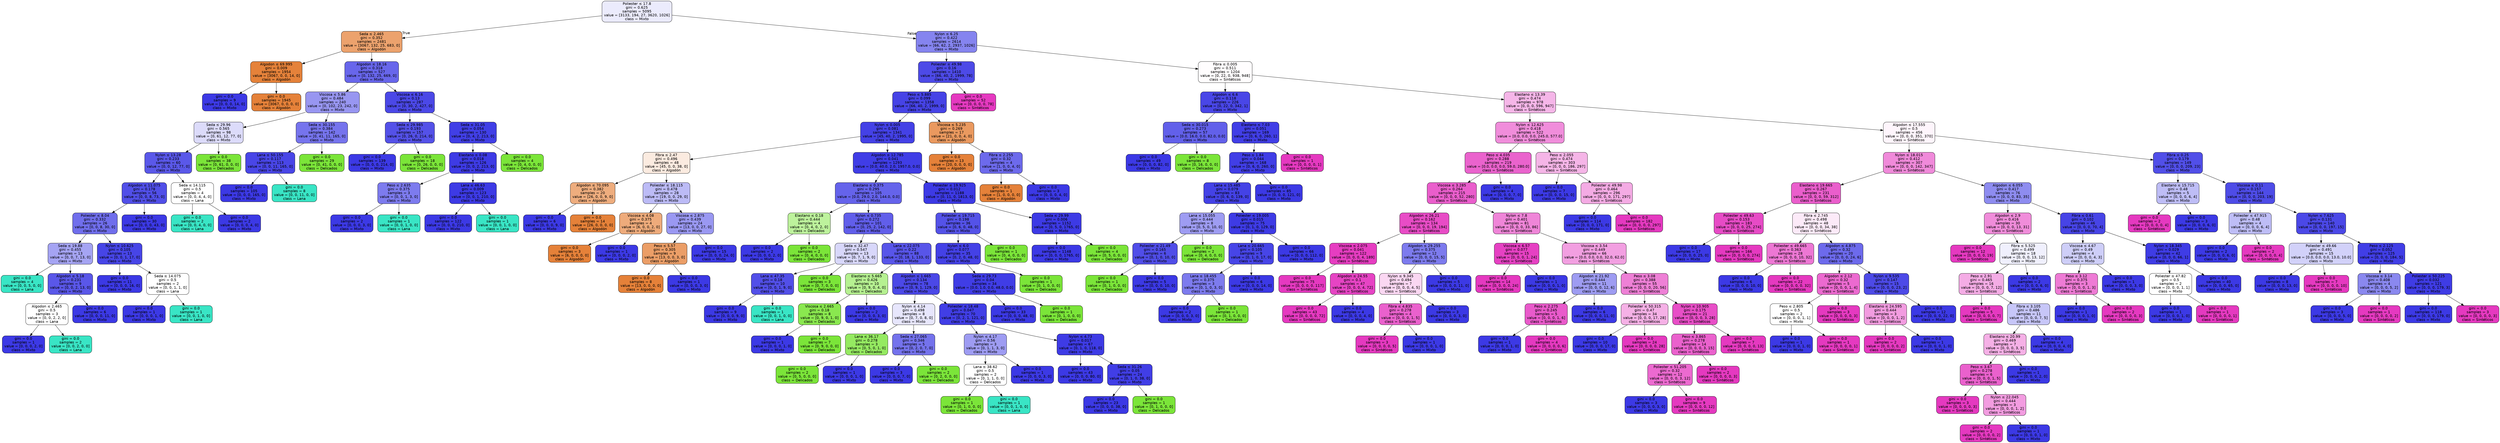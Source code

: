 digraph Tree {
node [shape=box, style="filled, rounded", color="black", fontname="helvetica"] ;
edge [fontname="helvetica"] ;
0 [label=<Poliester &le; 17.8<br/>gini = 0.625<br/>samples = 5095<br/>value = [3133, 194, 27, 3620, 1026]<br/>class = Mixto>, fillcolor="#ebebfc"] ;
1 [label=<Seda &le; 2.465<br/>gini = 0.352<br/>samples = 2481<br/>value = [3067, 132, 25, 683, 0]<br/>class = Algodón>, fillcolor="#eca26d"] ;
0 -> 1 [labeldistance=2.5, labelangle=45, headlabel="True"] ;
2 [label=<Algodon &le; 69.995<br/>gini = 0.009<br/>samples = 1954<br/>value = [3067, 0, 0, 14, 0]<br/>class = Algodón>, fillcolor="#e5823a"] ;
1 -> 2 ;
3 [label=<gini = 0.0<br/>samples = 9<br/>value = [0, 0, 0, 14, 0]<br/>class = Mixto>, fillcolor="#3c39e5"] ;
2 -> 3 ;
4 [label=<gini = 0.0<br/>samples = 1945<br/>value = [3067, 0, 0, 0, 0]<br/>class = Algodón>, fillcolor="#e58139"] ;
2 -> 4 ;
5 [label=<Algodon &le; 18.16<br/>gini = 0.318<br/>samples = 527<br/>value = [0, 132, 25, 669, 0]<br/>class = Mixto>, fillcolor="#6866eb"] ;
1 -> 5 ;
6 [label=<Viscosa &le; 5.86<br/>gini = 0.484<br/>samples = 240<br/>value = [0, 102, 23, 242, 0]<br/>class = Mixto>, fillcolor="#9896f1"] ;
5 -> 6 ;
7 [label=<Seda &le; 29.96<br/>gini = 0.565<br/>samples = 98<br/>value = [0, 61, 12, 77, 0]<br/>class = Mixto>, fillcolor="#dcdbfa"] ;
6 -> 7 ;
8 [label=<Nylon &le; 13.28<br/>gini = 0.233<br/>samples = 60<br/>value = [0, 0, 12, 77, 0]<br/>class = Mixto>, fillcolor="#5a58e9"] ;
7 -> 8 ;
9 [label=<Algodon &le; 11.075<br/>gini = 0.178<br/>samples = 56<br/>value = [0, 0, 8, 73, 0]<br/>class = Mixto>, fillcolor="#514fe8"] ;
8 -> 9 ;
10 [label=<Poliester &le; 8.04<br/>gini = 0.332<br/>samples = 26<br/>value = [0, 0, 8, 30, 0]<br/>class = Mixto>, fillcolor="#706eec"] ;
9 -> 10 ;
11 [label=<Seda &le; 19.88<br/>gini = 0.455<br/>samples = 13<br/>value = [0, 0, 7, 13, 0]<br/>class = Mixto>, fillcolor="#a5a4f3"] ;
10 -> 11 ;
12 [label=<gini = 0.0<br/>samples = 4<br/>value = [0, 0, 5, 0, 0]<br/>class = Lana>, fillcolor="#39e5c5"] ;
11 -> 12 ;
13 [label=<Algodon &le; 5.18<br/>gini = 0.231<br/>samples = 9<br/>value = [0, 0, 2, 13, 0]<br/>class = Mixto>, fillcolor="#5a57e9"] ;
11 -> 13 ;
14 [label=<Algodon &le; 2.465<br/>gini = 0.5<br/>samples = 3<br/>value = [0, 0, 2, 2, 0]<br/>class = Lana>, fillcolor="#ffffff"] ;
13 -> 14 ;
15 [label=<gini = 0.0<br/>samples = 1<br/>value = [0, 0, 0, 2, 0]<br/>class = Mixto>, fillcolor="#3c39e5"] ;
14 -> 15 ;
16 [label=<gini = 0.0<br/>samples = 2<br/>value = [0, 0, 2, 0, 0]<br/>class = Lana>, fillcolor="#39e5c5"] ;
14 -> 16 ;
17 [label=<gini = 0.0<br/>samples = 6<br/>value = [0, 0, 0, 11, 0]<br/>class = Mixto>, fillcolor="#3c39e5"] ;
13 -> 17 ;
18 [label=<Nylon &le; 10.625<br/>gini = 0.105<br/>samples = 13<br/>value = [0, 0, 1, 17, 0]<br/>class = Mixto>, fillcolor="#4745e7"] ;
10 -> 18 ;
19 [label=<gini = 0.0<br/>samples = 11<br/>value = [0, 0, 0, 16, 0]<br/>class = Mixto>, fillcolor="#3c39e5"] ;
18 -> 19 ;
20 [label=<Seda &le; 14.075<br/>gini = 0.5<br/>samples = 2<br/>value = [0, 0, 1, 1, 0]<br/>class = Lana>, fillcolor="#ffffff"] ;
18 -> 20 ;
21 [label=<gini = 0.0<br/>samples = 1<br/>value = [0, 0, 0, 1, 0]<br/>class = Mixto>, fillcolor="#3c39e5"] ;
20 -> 21 ;
22 [label=<gini = 0.0<br/>samples = 1<br/>value = [0, 0, 1, 0, 0]<br/>class = Lana>, fillcolor="#39e5c5"] ;
20 -> 22 ;
23 [label=<gini = 0.0<br/>samples = 30<br/>value = [0, 0, 0, 43, 0]<br/>class = Mixto>, fillcolor="#3c39e5"] ;
9 -> 23 ;
24 [label=<Seda &le; 14.115<br/>gini = 0.5<br/>samples = 4<br/>value = [0, 0, 4, 4, 0]<br/>class = Lana>, fillcolor="#ffffff"] ;
8 -> 24 ;
25 [label=<gini = 0.0<br/>samples = 2<br/>value = [0, 0, 4, 0, 0]<br/>class = Lana>, fillcolor="#39e5c5"] ;
24 -> 25 ;
26 [label=<gini = 0.0<br/>samples = 2<br/>value = [0, 0, 0, 4, 0]<br/>class = Mixto>, fillcolor="#3c39e5"] ;
24 -> 26 ;
27 [label=<gini = 0.0<br/>samples = 38<br/>value = [0, 61, 0, 0, 0]<br/>class = Delicados>, fillcolor="#7be539"] ;
7 -> 27 ;
28 [label=<Seda &le; 30.155<br/>gini = 0.384<br/>samples = 142<br/>value = [0, 41, 11, 165, 0]<br/>class = Mixto>, fillcolor="#7674ed"] ;
6 -> 28 ;
29 [label=<Lana &le; 50.155<br/>gini = 0.117<br/>samples = 113<br/>value = [0, 0, 11, 165, 0]<br/>class = Mixto>, fillcolor="#4946e7"] ;
28 -> 29 ;
30 [label=<gini = 0.0<br/>samples = 105<br/>value = [0, 0, 0, 165, 0]<br/>class = Mixto>, fillcolor="#3c39e5"] ;
29 -> 30 ;
31 [label=<gini = 0.0<br/>samples = 8<br/>value = [0, 0, 11, 0, 0]<br/>class = Lana>, fillcolor="#39e5c5"] ;
29 -> 31 ;
32 [label=<gini = 0.0<br/>samples = 29<br/>value = [0, 41, 0, 0, 0]<br/>class = Delicados>, fillcolor="#7be539"] ;
28 -> 32 ;
33 [label=<Viscosa &le; 6.16<br/>gini = 0.13<br/>samples = 287<br/>value = [0, 30, 2, 427, 0]<br/>class = Mixto>, fillcolor="#4b48e7"] ;
5 -> 33 ;
34 [label=<Seda &le; 29.985<br/>gini = 0.193<br/>samples = 157<br/>value = [0, 26, 0, 214, 0]<br/>class = Mixto>, fillcolor="#5451e8"] ;
33 -> 34 ;
35 [label=<gini = 0.0<br/>samples = 139<br/>value = [0, 0, 0, 214, 0]<br/>class = Mixto>, fillcolor="#3c39e5"] ;
34 -> 35 ;
36 [label=<gini = 0.0<br/>samples = 18<br/>value = [0, 26, 0, 0, 0]<br/>class = Delicados>, fillcolor="#7be539"] ;
34 -> 36 ;
37 [label=<Seda &le; 31.05<br/>gini = 0.054<br/>samples = 130<br/>value = [0, 4, 2, 213, 0]<br/>class = Mixto>, fillcolor="#413fe6"] ;
33 -> 37 ;
38 [label=<Elastano &le; 0.08<br/>gini = 0.018<br/>samples = 126<br/>value = [0, 0, 2, 213, 0]<br/>class = Mixto>, fillcolor="#3e3be5"] ;
37 -> 38 ;
39 [label=<Peso &le; 2.635<br/>gini = 0.375<br/>samples = 3<br/>value = [0, 0, 1, 3, 0]<br/>class = Mixto>, fillcolor="#7d7bee"] ;
38 -> 39 ;
40 [label=<gini = 0.0<br/>samples = 2<br/>value = [0, 0, 0, 3, 0]<br/>class = Mixto>, fillcolor="#3c39e5"] ;
39 -> 40 ;
41 [label=<gini = 0.0<br/>samples = 1<br/>value = [0, 0, 1, 0, 0]<br/>class = Lana>, fillcolor="#39e5c5"] ;
39 -> 41 ;
42 [label=<Lana &le; 46.63<br/>gini = 0.009<br/>samples = 123<br/>value = [0, 0, 1, 210, 0]<br/>class = Mixto>, fillcolor="#3d3ae5"] ;
38 -> 42 ;
43 [label=<gini = 0.0<br/>samples = 122<br/>value = [0, 0, 0, 210, 0]<br/>class = Mixto>, fillcolor="#3c39e5"] ;
42 -> 43 ;
44 [label=<gini = 0.0<br/>samples = 1<br/>value = [0, 0, 1, 0, 0]<br/>class = Lana>, fillcolor="#39e5c5"] ;
42 -> 44 ;
45 [label=<gini = 0.0<br/>samples = 4<br/>value = [0, 4, 0, 0, 0]<br/>class = Delicados>, fillcolor="#7be539"] ;
37 -> 45 ;
46 [label=<Nylon &le; 6.25<br/>gini = 0.422<br/>samples = 2614<br/>value = [66, 62, 2, 2937, 1026]<br/>class = Mixto>, fillcolor="#8584ef"] ;
0 -> 46 [labeldistance=2.5, labelangle=-45, headlabel="False"] ;
47 [label=<Poliester &le; 49.98<br/>gini = 0.16<br/>samples = 1410<br/>value = [66, 40, 2, 1999, 78]<br/>class = Mixto>, fillcolor="#4d4ae7"] ;
46 -> 47 ;
48 [label=<Peso &le; 5.885<br/>gini = 0.099<br/>samples = 1358<br/>value = [66, 40, 2, 1999, 0]<br/>class = Mixto>, fillcolor="#4643e6"] ;
47 -> 48 ;
49 [label=<Nylon &le; 0.005<br/>gini = 0.081<br/>samples = 1341<br/>value = [45, 40, 2, 1995, 0]<br/>class = Mixto>, fillcolor="#4441e6"] ;
48 -> 49 ;
50 [label=<Fibra &le; 2.47<br/>gini = 0.496<br/>samples = 48<br/>value = [45, 0, 0, 38, 0]<br/>class = Algodón>, fillcolor="#fbebe0"] ;
49 -> 50 ;
51 [label=<Algodon &le; 70.095<br/>gini = 0.382<br/>samples = 20<br/>value = [26, 0, 0, 9, 0]<br/>class = Algodón>, fillcolor="#eead7e"] ;
50 -> 51 ;
52 [label=<gini = 0.0<br/>samples = 6<br/>value = [0, 0, 0, 9, 0]<br/>class = Mixto>, fillcolor="#3c39e5"] ;
51 -> 52 ;
53 [label=<gini = 0.0<br/>samples = 14<br/>value = [26, 0, 0, 0, 0]<br/>class = Algodón>, fillcolor="#e58139"] ;
51 -> 53 ;
54 [label=<Poliester &le; 18.115<br/>gini = 0.478<br/>samples = 28<br/>value = [19, 0, 0, 29, 0]<br/>class = Mixto>, fillcolor="#bcbbf6"] ;
50 -> 54 ;
55 [label=<Viscosa &le; 4.08<br/>gini = 0.375<br/>samples = 4<br/>value = [6, 0, 0, 2, 0]<br/>class = Algodón>, fillcolor="#eeab7b"] ;
54 -> 55 ;
56 [label=<gini = 0.0<br/>samples = 3<br/>value = [6, 0, 0, 0, 0]<br/>class = Algodón>, fillcolor="#e58139"] ;
55 -> 56 ;
57 [label=<gini = 0.0<br/>samples = 1<br/>value = [0, 0, 0, 2, 0]<br/>class = Mixto>, fillcolor="#3c39e5"] ;
55 -> 57 ;
58 [label=<Viscosa &le; 2.875<br/>gini = 0.439<br/>samples = 24<br/>value = [13, 0, 0, 27, 0]<br/>class = Mixto>, fillcolor="#9a98f2"] ;
54 -> 58 ;
59 [label=<Peso &le; 5.57<br/>gini = 0.305<br/>samples = 9<br/>value = [13, 0, 0, 3, 0]<br/>class = Algodón>, fillcolor="#eb9e67"] ;
58 -> 59 ;
60 [label=<gini = 0.0<br/>samples = 8<br/>value = [13, 0, 0, 0, 0]<br/>class = Algodón>, fillcolor="#e58139"] ;
59 -> 60 ;
61 [label=<gini = 0.0<br/>samples = 1<br/>value = [0, 0, 0, 3, 0]<br/>class = Mixto>, fillcolor="#3c39e5"] ;
59 -> 61 ;
62 [label=<gini = 0.0<br/>samples = 15<br/>value = [0, 0, 0, 24, 0]<br/>class = Mixto>, fillcolor="#3c39e5"] ;
58 -> 62 ;
63 [label=<Algodon &le; 12.785<br/>gini = 0.041<br/>samples = 1293<br/>value = [0.0, 40.0, 2.0, 1957.0, 0.0]<br/>class = Mixto>, fillcolor="#403de6"] ;
49 -> 63 ;
64 [label=<Elastano &le; 0.375<br/>gini = 0.295<br/>samples = 105<br/>value = [0.0, 29.0, 2.0, 144.0, 0.0]<br/>class = Mixto>, fillcolor="#6563eb"] ;
63 -> 64 ;
65 [label=<Elastano &le; 0.18<br/>gini = 0.444<br/>samples = 4<br/>value = [0, 4, 0, 2, 0]<br/>class = Delicados>, fillcolor="#bdf29c"] ;
64 -> 65 ;
66 [label=<gini = 0.0<br/>samples = 2<br/>value = [0, 0, 0, 2, 0]<br/>class = Mixto>, fillcolor="#3c39e5"] ;
65 -> 66 ;
67 [label=<gini = 0.0<br/>samples = 2<br/>value = [0, 4, 0, 0, 0]<br/>class = Delicados>, fillcolor="#7be539"] ;
65 -> 67 ;
68 [label=<Nylon &le; 0.735<br/>gini = 0.272<br/>samples = 101<br/>value = [0, 25, 2, 142, 0]<br/>class = Mixto>, fillcolor="#615eea"] ;
64 -> 68 ;
69 [label=<Seda &le; 32.47<br/>gini = 0.547<br/>samples = 13<br/>value = [0, 7, 1, 9, 0]<br/>class = Mixto>, fillcolor="#d8d7fa"] ;
68 -> 69 ;
70 [label=<Lana &le; 47.35<br/>gini = 0.18<br/>samples = 10<br/>value = [0, 0, 1, 9, 0]<br/>class = Mixto>, fillcolor="#524fe8"] ;
69 -> 70 ;
71 [label=<gini = 0.0<br/>samples = 9<br/>value = [0, 0, 0, 9, 0]<br/>class = Mixto>, fillcolor="#3c39e5"] ;
70 -> 71 ;
72 [label=<gini = 0.0<br/>samples = 1<br/>value = [0, 0, 1, 0, 0]<br/>class = Lana>, fillcolor="#39e5c5"] ;
70 -> 72 ;
73 [label=<gini = 0.0<br/>samples = 3<br/>value = [0, 7, 0, 0, 0]<br/>class = Delicados>, fillcolor="#7be539"] ;
69 -> 73 ;
74 [label=<Lana &le; 22.075<br/>gini = 0.22<br/>samples = 88<br/>value = [0, 18, 1, 133, 0]<br/>class = Mixto>, fillcolor="#5855e9"] ;
68 -> 74 ;
75 [label=<Elastano &le; 5.665<br/>gini = 0.426<br/>samples = 10<br/>value = [0, 9, 0, 4, 0]<br/>class = Delicados>, fillcolor="#b6f191"] ;
74 -> 75 ;
76 [label=<Viscosa &le; 2.665<br/>gini = 0.18<br/>samples = 8<br/>value = [0, 9, 0, 1, 0]<br/>class = Delicados>, fillcolor="#8ae84f"] ;
75 -> 76 ;
77 [label=<gini = 0.0<br/>samples = 1<br/>value = [0, 0, 0, 1, 0]<br/>class = Mixto>, fillcolor="#3c39e5"] ;
76 -> 77 ;
78 [label=<gini = 0.0<br/>samples = 7<br/>value = [0, 9, 0, 0, 0]<br/>class = Delicados>, fillcolor="#7be539"] ;
76 -> 78 ;
79 [label=<gini = 0.0<br/>samples = 2<br/>value = [0, 0, 0, 3, 0]<br/>class = Mixto>, fillcolor="#3c39e5"] ;
75 -> 79 ;
80 [label=<Algodon &le; 1.665<br/>gini = 0.134<br/>samples = 78<br/>value = [0, 9, 1, 129, 0]<br/>class = Mixto>, fillcolor="#4b48e7"] ;
74 -> 80 ;
81 [label=<Nylon &le; 4.14<br/>gini = 0.498<br/>samples = 8<br/>value = [0, 7, 0, 8, 0]<br/>class = Mixto>, fillcolor="#e7e6fc"] ;
80 -> 81 ;
82 [label=<Lana &le; 36.17<br/>gini = 0.278<br/>samples = 3<br/>value = [0, 5, 0, 1, 0]<br/>class = Delicados>, fillcolor="#95ea61"] ;
81 -> 82 ;
83 [label=<gini = 0.0<br/>samples = 2<br/>value = [0, 5, 0, 0, 0]<br/>class = Delicados>, fillcolor="#7be539"] ;
82 -> 83 ;
84 [label=<gini = 0.0<br/>samples = 1<br/>value = [0, 0, 0, 1, 0]<br/>class = Mixto>, fillcolor="#3c39e5"] ;
82 -> 84 ;
85 [label=<Seda &le; 27.065<br/>gini = 0.346<br/>samples = 5<br/>value = [0, 2, 0, 7, 0]<br/>class = Mixto>, fillcolor="#7472ec"] ;
81 -> 85 ;
86 [label=<gini = 0.0<br/>samples = 3<br/>value = [0, 0, 0, 7, 0]<br/>class = Mixto>, fillcolor="#3c39e5"] ;
85 -> 86 ;
87 [label=<gini = 0.0<br/>samples = 2<br/>value = [0, 2, 0, 0, 0]<br/>class = Delicados>, fillcolor="#7be539"] ;
85 -> 87 ;
88 [label=<Poliester &le; 18.48<br/>gini = 0.047<br/>samples = 70<br/>value = [0, 2, 1, 121, 0]<br/>class = Mixto>, fillcolor="#413ee6"] ;
80 -> 88 ;
89 [label=<Nylon &le; 4.17<br/>gini = 0.56<br/>samples = 3<br/>value = [0, 1, 1, 3, 0]<br/>class = Mixto>, fillcolor="#9e9cf2"] ;
88 -> 89 ;
90 [label=<Lana &le; 38.62<br/>gini = 0.5<br/>samples = 2<br/>value = [0, 1, 1, 0, 0]<br/>class = Delicados>, fillcolor="#ffffff"] ;
89 -> 90 ;
91 [label=<gini = 0.0<br/>samples = 1<br/>value = [0, 1, 0, 0, 0]<br/>class = Delicados>, fillcolor="#7be539"] ;
90 -> 91 ;
92 [label=<gini = 0.0<br/>samples = 1<br/>value = [0, 0, 1, 0, 0]<br/>class = Lana>, fillcolor="#39e5c5"] ;
90 -> 92 ;
93 [label=<gini = 0.0<br/>samples = 1<br/>value = [0, 0, 0, 3, 0]<br/>class = Mixto>, fillcolor="#3c39e5"] ;
89 -> 93 ;
94 [label=<Nylon &le; 4.73<br/>gini = 0.017<br/>samples = 67<br/>value = [0, 1, 0, 118, 0]<br/>class = Mixto>, fillcolor="#3e3be5"] ;
88 -> 94 ;
95 [label=<gini = 0.0<br/>samples = 43<br/>value = [0, 0, 0, 80, 0]<br/>class = Mixto>, fillcolor="#3c39e5"] ;
94 -> 95 ;
96 [label=<Seda &le; 31.26<br/>gini = 0.05<br/>samples = 24<br/>value = [0, 1, 0, 38, 0]<br/>class = Mixto>, fillcolor="#413ee6"] ;
94 -> 96 ;
97 [label=<gini = 0.0<br/>samples = 23<br/>value = [0, 0, 0, 38, 0]<br/>class = Mixto>, fillcolor="#3c39e5"] ;
96 -> 97 ;
98 [label=<gini = 0.0<br/>samples = 1<br/>value = [0, 1, 0, 0, 0]<br/>class = Delicados>, fillcolor="#7be539"] ;
96 -> 98 ;
99 [label=<Poliester &le; 19.925<br/>gini = 0.012<br/>samples = 1188<br/>value = [0, 11, 0, 1813, 0]<br/>class = Mixto>, fillcolor="#3d3ae5"] ;
63 -> 99 ;
100 [label=<Poliester &le; 19.715<br/>gini = 0.198<br/>samples = 36<br/>value = [0, 6, 0, 48, 0]<br/>class = Mixto>, fillcolor="#5452e8"] ;
99 -> 100 ;
101 [label=<Nylon &le; 6.0<br/>gini = 0.077<br/>samples = 35<br/>value = [0, 2, 0, 48, 0]<br/>class = Mixto>, fillcolor="#4441e6"] ;
100 -> 101 ;
102 [label=<Seda &le; 29.73<br/>gini = 0.04<br/>samples = 34<br/>value = [0.0, 1.0, 0.0, 48.0, 0.0]<br/>class = Mixto>, fillcolor="#403de6"] ;
101 -> 102 ;
103 [label=<gini = 0.0<br/>samples = 33<br/>value = [0, 0, 0, 48, 0]<br/>class = Mixto>, fillcolor="#3c39e5"] ;
102 -> 103 ;
104 [label=<gini = 0.0<br/>samples = 1<br/>value = [0, 1, 0, 0, 0]<br/>class = Delicados>, fillcolor="#7be539"] ;
102 -> 104 ;
105 [label=<gini = 0.0<br/>samples = 1<br/>value = [0, 1, 0, 0, 0]<br/>class = Delicados>, fillcolor="#7be539"] ;
101 -> 105 ;
106 [label=<gini = 0.0<br/>samples = 1<br/>value = [0, 4, 0, 0, 0]<br/>class = Delicados>, fillcolor="#7be539"] ;
100 -> 106 ;
107 [label=<Seda &le; 29.99<br/>gini = 0.006<br/>samples = 1152<br/>value = [0, 5, 0, 1765, 0]<br/>class = Mixto>, fillcolor="#3d3ae5"] ;
99 -> 107 ;
108 [label=<gini = 0.0<br/>samples = 1148<br/>value = [0, 0, 0, 1765, 0]<br/>class = Mixto>, fillcolor="#3c39e5"] ;
107 -> 108 ;
109 [label=<gini = 0.0<br/>samples = 4<br/>value = [0, 5, 0, 0, 0]<br/>class = Delicados>, fillcolor="#7be539"] ;
107 -> 109 ;
110 [label=<Viscosa &le; 5.235<br/>gini = 0.269<br/>samples = 17<br/>value = [21, 0, 0, 4, 0]<br/>class = Algodón>, fillcolor="#ea995f"] ;
48 -> 110 ;
111 [label=<gini = 0.0<br/>samples = 13<br/>value = [20, 0, 0, 0, 0]<br/>class = Algodón>, fillcolor="#e58139"] ;
110 -> 111 ;
112 [label=<Fibra &le; 2.255<br/>gini = 0.32<br/>samples = 4<br/>value = [1, 0, 0, 4, 0]<br/>class = Mixto>, fillcolor="#6d6aec"] ;
110 -> 112 ;
113 [label=<gini = 0.0<br/>samples = 1<br/>value = [1, 0, 0, 0, 0]<br/>class = Algodón>, fillcolor="#e58139"] ;
112 -> 113 ;
114 [label=<gini = 0.0<br/>samples = 3<br/>value = [0, 0, 0, 4, 0]<br/>class = Mixto>, fillcolor="#3c39e5"] ;
112 -> 114 ;
115 [label=<gini = 0.0<br/>samples = 52<br/>value = [0, 0, 0, 0, 78]<br/>class = Sintéticos>, fillcolor="#e539c0"] ;
47 -> 115 ;
116 [label=<Fibra &le; 0.005<br/>gini = 0.511<br/>samples = 1204<br/>value = [0, 22, 0, 938, 948]<br/>class = Sintéticos>, fillcolor="#fffdfe"] ;
46 -> 116 ;
117 [label=<Algodon &le; 6.6<br/>gini = 0.118<br/>samples = 226<br/>value = [0, 22, 0, 342, 1]<br/>class = Mixto>, fillcolor="#4946e7"] ;
116 -> 117 ;
118 [label=<Seda &le; 30.015<br/>gini = 0.273<br/>samples = 57<br/>value = [0.0, 16.0, 0.0, 82.0, 0.0]<br/>class = Mixto>, fillcolor="#6260ea"] ;
117 -> 118 ;
119 [label=<gini = 0.0<br/>samples = 49<br/>value = [0, 0, 0, 82, 0]<br/>class = Mixto>, fillcolor="#3c39e5"] ;
118 -> 119 ;
120 [label=<gini = 0.0<br/>samples = 8<br/>value = [0, 16, 0, 0, 0]<br/>class = Delicados>, fillcolor="#7be539"] ;
118 -> 120 ;
121 [label=<Elastano &le; 7.03<br/>gini = 0.051<br/>samples = 169<br/>value = [0, 6, 0, 260, 1]<br/>class = Mixto>, fillcolor="#413ee6"] ;
117 -> 121 ;
122 [label=<Peso &le; 1.84<br/>gini = 0.044<br/>samples = 168<br/>value = [0, 6, 0, 260, 0]<br/>class = Mixto>, fillcolor="#413ee6"] ;
121 -> 122 ;
123 [label=<Lana &le; 15.485<br/>gini = 0.079<br/>samples = 83<br/>value = [0, 6, 0, 139, 0]<br/>class = Mixto>, fillcolor="#4442e6"] ;
122 -> 123 ;
124 [label=<Lana &le; 15.055<br/>gini = 0.444<br/>samples = 8<br/>value = [0, 5, 0, 10, 0]<br/>class = Mixto>, fillcolor="#9e9cf2"] ;
123 -> 124 ;
125 [label=<Poliester &le; 21.49<br/>gini = 0.165<br/>samples = 6<br/>value = [0, 1, 0, 10, 0]<br/>class = Mixto>, fillcolor="#504de8"] ;
124 -> 125 ;
126 [label=<gini = 0.0<br/>samples = 1<br/>value = [0, 1, 0, 0, 0]<br/>class = Delicados>, fillcolor="#7be539"] ;
125 -> 126 ;
127 [label=<gini = 0.0<br/>samples = 5<br/>value = [0, 0, 0, 10, 0]<br/>class = Mixto>, fillcolor="#3c39e5"] ;
125 -> 127 ;
128 [label=<gini = 0.0<br/>samples = 2<br/>value = [0, 4, 0, 0, 0]<br/>class = Delicados>, fillcolor="#7be539"] ;
124 -> 128 ;
129 [label=<Poliester &le; 19.005<br/>gini = 0.015<br/>samples = 75<br/>value = [0, 1, 0, 129, 0]<br/>class = Mixto>, fillcolor="#3e3be5"] ;
123 -> 129 ;
130 [label=<Lana &le; 20.665<br/>gini = 0.105<br/>samples = 9<br/>value = [0, 1, 0, 17, 0]<br/>class = Mixto>, fillcolor="#4745e7"] ;
129 -> 130 ;
131 [label=<Lana &le; 18.455<br/>gini = 0.375<br/>samples = 3<br/>value = [0, 1, 0, 3, 0]<br/>class = Mixto>, fillcolor="#7d7bee"] ;
130 -> 131 ;
132 [label=<gini = 0.0<br/>samples = 2<br/>value = [0, 0, 0, 3, 0]<br/>class = Mixto>, fillcolor="#3c39e5"] ;
131 -> 132 ;
133 [label=<gini = 0.0<br/>samples = 1<br/>value = [0, 1, 0, 0, 0]<br/>class = Delicados>, fillcolor="#7be539"] ;
131 -> 133 ;
134 [label=<gini = 0.0<br/>samples = 6<br/>value = [0, 0, 0, 14, 0]<br/>class = Mixto>, fillcolor="#3c39e5"] ;
130 -> 134 ;
135 [label=<gini = 0.0<br/>samples = 66<br/>value = [0, 0, 0, 112, 0]<br/>class = Mixto>, fillcolor="#3c39e5"] ;
129 -> 135 ;
136 [label=<gini = 0.0<br/>samples = 85<br/>value = [0, 0, 0, 121, 0]<br/>class = Mixto>, fillcolor="#3c39e5"] ;
122 -> 136 ;
137 [label=<gini = 0.0<br/>samples = 1<br/>value = [0, 0, 0, 0, 1]<br/>class = Sintéticos>, fillcolor="#e539c0"] ;
121 -> 137 ;
138 [label=<Elastano &le; 13.39<br/>gini = 0.474<br/>samples = 978<br/>value = [0, 0, 0, 596, 947]<br/>class = Sintéticos>, fillcolor="#f5b6e8"] ;
116 -> 138 ;
139 [label=<Nylon &le; 12.625<br/>gini = 0.418<br/>samples = 522<br/>value = [0.0, 0.0, 0.0, 245.0, 577.0]<br/>class = Sintéticos>, fillcolor="#f08ddb"] ;
138 -> 139 ;
140 [label=<Peso &le; 4.035<br/>gini = 0.288<br/>samples = 219<br/>value = [0.0, 0.0, 0.0, 59.0, 280.0]<br/>class = Sintéticos>, fillcolor="#ea63cd"] ;
139 -> 140 ;
141 [label=<Viscosa &le; 3.285<br/>gini = 0.264<br/>samples = 215<br/>value = [0, 0, 0, 52, 280]<br/>class = Sintéticos>, fillcolor="#ea5ecc"] ;
140 -> 141 ;
142 [label=<Algodon &le; 26.21<br/>gini = 0.162<br/>samples = 134<br/>value = [0, 0, 0, 19, 194]<br/>class = Sintéticos>, fillcolor="#e84cc6"] ;
141 -> 142 ;
143 [label=<Viscosa &le; 2.075<br/>gini = 0.041<br/>samples = 122<br/>value = [0, 0, 0, 4, 189]<br/>class = Sintéticos>, fillcolor="#e63dc1"] ;
142 -> 143 ;
144 [label=<gini = 0.0<br/>samples = 75<br/>value = [0, 0, 0, 0, 117]<br/>class = Sintéticos>, fillcolor="#e539c0"] ;
143 -> 144 ;
145 [label=<Algodon &le; 24.55<br/>gini = 0.1<br/>samples = 47<br/>value = [0, 0, 0, 4, 72]<br/>class = Sintéticos>, fillcolor="#e644c4"] ;
143 -> 145 ;
146 [label=<gini = 0.0<br/>samples = 43<br/>value = [0, 0, 0, 0, 72]<br/>class = Sintéticos>, fillcolor="#e539c0"] ;
145 -> 146 ;
147 [label=<gini = 0.0<br/>samples = 4<br/>value = [0, 0, 0, 4, 0]<br/>class = Mixto>, fillcolor="#3c39e5"] ;
145 -> 147 ;
148 [label=<Algodon &le; 29.255<br/>gini = 0.375<br/>samples = 12<br/>value = [0, 0, 0, 15, 5]<br/>class = Mixto>, fillcolor="#7d7bee"] ;
142 -> 148 ;
149 [label=<Nylon &le; 9.345<br/>gini = 0.494<br/>samples = 7<br/>value = [0, 0, 0, 4, 5]<br/>class = Sintéticos>, fillcolor="#fad7f2"] ;
148 -> 149 ;
150 [label=<Fibra &le; 4.835<br/>gini = 0.278<br/>samples = 4<br/>value = [0, 0, 0, 1, 5]<br/>class = Sintéticos>, fillcolor="#ea61cd"] ;
149 -> 150 ;
151 [label=<gini = 0.0<br/>samples = 3<br/>value = [0, 0, 0, 0, 5]<br/>class = Sintéticos>, fillcolor="#e539c0"] ;
150 -> 151 ;
152 [label=<gini = 0.0<br/>samples = 1<br/>value = [0, 0, 0, 1, 0]<br/>class = Mixto>, fillcolor="#3c39e5"] ;
150 -> 152 ;
153 [label=<gini = 0.0<br/>samples = 3<br/>value = [0, 0, 0, 3, 0]<br/>class = Mixto>, fillcolor="#3c39e5"] ;
149 -> 153 ;
154 [label=<gini = 0.0<br/>samples = 5<br/>value = [0, 0, 0, 11, 0]<br/>class = Mixto>, fillcolor="#3c39e5"] ;
148 -> 154 ;
155 [label=<Nylon &le; 7.8<br/>gini = 0.401<br/>samples = 81<br/>value = [0, 0, 0, 33, 86]<br/>class = Sintéticos>, fillcolor="#ef85d8"] ;
141 -> 155 ;
156 [label=<Viscosa &le; 6.57<br/>gini = 0.077<br/>samples = 15<br/>value = [0, 0, 0, 1, 24]<br/>class = Sintéticos>, fillcolor="#e641c3"] ;
155 -> 156 ;
157 [label=<gini = 0.0<br/>samples = 14<br/>value = [0, 0, 0, 0, 24]<br/>class = Sintéticos>, fillcolor="#e539c0"] ;
156 -> 157 ;
158 [label=<gini = 0.0<br/>samples = 1<br/>value = [0, 0, 0, 1, 0]<br/>class = Mixto>, fillcolor="#3c39e5"] ;
156 -> 158 ;
159 [label=<Viscosa &le; 3.54<br/>gini = 0.449<br/>samples = 66<br/>value = [0.0, 0.0, 0.0, 32.0, 62.0]<br/>class = Sintéticos>, fillcolor="#f29fe1"] ;
155 -> 159 ;
160 [label=<Algodon &le; 21.92<br/>gini = 0.444<br/>samples = 11<br/>value = [0, 0, 0, 12, 6]<br/>class = Mixto>, fillcolor="#9e9cf2"] ;
159 -> 160 ;
161 [label=<Peso &le; 2.275<br/>gini = 0.245<br/>samples = 5<br/>value = [0, 0, 0, 1, 6]<br/>class = Sintéticos>, fillcolor="#e95acb"] ;
160 -> 161 ;
162 [label=<gini = 0.0<br/>samples = 1<br/>value = [0, 0, 0, 1, 0]<br/>class = Mixto>, fillcolor="#3c39e5"] ;
161 -> 162 ;
163 [label=<gini = 0.0<br/>samples = 4<br/>value = [0, 0, 0, 0, 6]<br/>class = Sintéticos>, fillcolor="#e539c0"] ;
161 -> 163 ;
164 [label=<gini = 0.0<br/>samples = 6<br/>value = [0, 0, 0, 11, 0]<br/>class = Mixto>, fillcolor="#3c39e5"] ;
160 -> 164 ;
165 [label=<Peso &le; 3.08<br/>gini = 0.388<br/>samples = 55<br/>value = [0, 0, 0, 20, 56]<br/>class = Sintéticos>, fillcolor="#ee80d6"] ;
159 -> 165 ;
166 [label=<Poliester &le; 50.315<br/>gini = 0.47<br/>samples = 34<br/>value = [0, 0, 0, 17, 28]<br/>class = Sintéticos>, fillcolor="#f5b1e6"] ;
165 -> 166 ;
167 [label=<gini = 0.0<br/>samples = 10<br/>value = [0, 0, 0, 17, 0]<br/>class = Mixto>, fillcolor="#3c39e5"] ;
166 -> 167 ;
168 [label=<gini = 0.0<br/>samples = 24<br/>value = [0, 0, 0, 0, 28]<br/>class = Sintéticos>, fillcolor="#e539c0"] ;
166 -> 168 ;
169 [label=<Nylon &le; 10.905<br/>gini = 0.175<br/>samples = 21<br/>value = [0, 0, 0, 3, 28]<br/>class = Sintéticos>, fillcolor="#e84ec7"] ;
165 -> 169 ;
170 [label=<Peso &le; 3.865<br/>gini = 0.278<br/>samples = 14<br/>value = [0, 0, 0, 3, 15]<br/>class = Sintéticos>, fillcolor="#ea61cd"] ;
169 -> 170 ;
171 [label=<Poliester &le; 51.205<br/>gini = 0.32<br/>samples = 12<br/>value = [0, 0, 0, 3, 12]<br/>class = Sintéticos>, fillcolor="#ec6ad0"] ;
170 -> 171 ;
172 [label=<gini = 0.0<br/>samples = 3<br/>value = [0, 0, 0, 3, 0]<br/>class = Mixto>, fillcolor="#3c39e5"] ;
171 -> 172 ;
173 [label=<gini = 0.0<br/>samples = 9<br/>value = [0, 0, 0, 0, 12]<br/>class = Sintéticos>, fillcolor="#e539c0"] ;
171 -> 173 ;
174 [label=<gini = 0.0<br/>samples = 2<br/>value = [0, 0, 0, 0, 3]<br/>class = Sintéticos>, fillcolor="#e539c0"] ;
170 -> 174 ;
175 [label=<gini = 0.0<br/>samples = 7<br/>value = [0, 0, 0, 0, 13]<br/>class = Sintéticos>, fillcolor="#e539c0"] ;
169 -> 175 ;
176 [label=<gini = 0.0<br/>samples = 4<br/>value = [0, 0, 0, 7, 0]<br/>class = Mixto>, fillcolor="#3c39e5"] ;
140 -> 176 ;
177 [label=<Peso &le; 2.055<br/>gini = 0.474<br/>samples = 303<br/>value = [0, 0, 0, 186, 297]<br/>class = Sintéticos>, fillcolor="#f5b5e7"] ;
139 -> 177 ;
178 [label=<gini = 0.0<br/>samples = 7<br/>value = [0, 0, 0, 15, 0]<br/>class = Mixto>, fillcolor="#3c39e5"] ;
177 -> 178 ;
179 [label=<Poliester &le; 49.98<br/>gini = 0.464<br/>samples = 296<br/>value = [0, 0, 0, 171, 297]<br/>class = Sintéticos>, fillcolor="#f4abe4"] ;
177 -> 179 ;
180 [label=<gini = 0.0<br/>samples = 114<br/>value = [0, 0, 0, 171, 0]<br/>class = Mixto>, fillcolor="#3c39e5"] ;
179 -> 180 ;
181 [label=<gini = 0.0<br/>samples = 182<br/>value = [0, 0, 0, 0, 297]<br/>class = Sintéticos>, fillcolor="#e539c0"] ;
179 -> 181 ;
182 [label=<Algodon &le; 17.555<br/>gini = 0.5<br/>samples = 456<br/>value = [0, 0, 0, 351, 370]<br/>class = Sintéticos>, fillcolor="#fef5fc"] ;
138 -> 182 ;
183 [label=<Nylon &le; 18.015<br/>gini = 0.412<br/>samples = 307<br/>value = [0, 0, 0, 142, 347]<br/>class = Sintéticos>, fillcolor="#f08ada"] ;
182 -> 183 ;
184 [label=<Elastano &le; 19.665<br/>gini = 0.267<br/>samples = 231<br/>value = [0, 0, 0, 59, 312]<br/>class = Sintéticos>, fillcolor="#ea5ecc"] ;
183 -> 184 ;
185 [label=<Poliester &le; 49.63<br/>gini = 0.153<br/>samples = 183<br/>value = [0, 0, 0, 25, 274]<br/>class = Sintéticos>, fillcolor="#e74bc6"] ;
184 -> 185 ;
186 [label=<gini = 0.0<br/>samples = 17<br/>value = [0, 0, 0, 25, 0]<br/>class = Mixto>, fillcolor="#3c39e5"] ;
185 -> 186 ;
187 [label=<gini = 0.0<br/>samples = 166<br/>value = [0, 0, 0, 0, 274]<br/>class = Sintéticos>, fillcolor="#e539c0"] ;
185 -> 187 ;
188 [label=<Fibra &le; 2.745<br/>gini = 0.498<br/>samples = 48<br/>value = [0, 0, 0, 34, 38]<br/>class = Sintéticos>, fillcolor="#fceaf8"] ;
184 -> 188 ;
189 [label=<Poliester &le; 49.665<br/>gini = 0.363<br/>samples = 28<br/>value = [0, 0, 0, 10, 32]<br/>class = Sintéticos>, fillcolor="#ed77d4"] ;
188 -> 189 ;
190 [label=<gini = 0.0<br/>samples = 6<br/>value = [0, 0, 0, 10, 0]<br/>class = Mixto>, fillcolor="#3c39e5"] ;
189 -> 190 ;
191 [label=<gini = 0.0<br/>samples = 22<br/>value = [0, 0, 0, 0, 32]<br/>class = Sintéticos>, fillcolor="#e539c0"] ;
189 -> 191 ;
192 [label=<Algodon &le; 4.875<br/>gini = 0.32<br/>samples = 20<br/>value = [0, 0, 0, 24, 6]<br/>class = Mixto>, fillcolor="#6d6aec"] ;
188 -> 192 ;
193 [label=<Algodon &le; 2.12<br/>gini = 0.32<br/>samples = 5<br/>value = [0, 0, 0, 1, 4]<br/>class = Sintéticos>, fillcolor="#ec6ad0"] ;
192 -> 193 ;
194 [label=<Peso &le; 2.805<br/>gini = 0.5<br/>samples = 2<br/>value = [0, 0, 0, 1, 1]<br/>class = Mixto>, fillcolor="#ffffff"] ;
193 -> 194 ;
195 [label=<gini = 0.0<br/>samples = 1<br/>value = [0, 0, 0, 1, 0]<br/>class = Mixto>, fillcolor="#3c39e5"] ;
194 -> 195 ;
196 [label=<gini = 0.0<br/>samples = 1<br/>value = [0, 0, 0, 0, 1]<br/>class = Sintéticos>, fillcolor="#e539c0"] ;
194 -> 196 ;
197 [label=<gini = 0.0<br/>samples = 3<br/>value = [0, 0, 0, 0, 3]<br/>class = Sintéticos>, fillcolor="#e539c0"] ;
193 -> 197 ;
198 [label=<Nylon &le; 9.535<br/>gini = 0.147<br/>samples = 15<br/>value = [0, 0, 0, 23, 2]<br/>class = Mixto>, fillcolor="#4d4ae7"] ;
192 -> 198 ;
199 [label=<Elastano &le; 24.595<br/>gini = 0.444<br/>samples = 3<br/>value = [0, 0, 0, 1, 2]<br/>class = Sintéticos>, fillcolor="#f29ce0"] ;
198 -> 199 ;
200 [label=<gini = 0.0<br/>samples = 2<br/>value = [0, 0, 0, 0, 2]<br/>class = Sintéticos>, fillcolor="#e539c0"] ;
199 -> 200 ;
201 [label=<gini = 0.0<br/>samples = 1<br/>value = [0, 0, 0, 1, 0]<br/>class = Mixto>, fillcolor="#3c39e5"] ;
199 -> 201 ;
202 [label=<gini = 0.0<br/>samples = 12<br/>value = [0, 0, 0, 22, 0]<br/>class = Mixto>, fillcolor="#3c39e5"] ;
198 -> 202 ;
203 [label=<Algodon &le; 6.055<br/>gini = 0.417<br/>samples = 76<br/>value = [0, 0, 0, 83, 35]<br/>class = Mixto>, fillcolor="#8e8cf0"] ;
183 -> 203 ;
204 [label=<Algodon &le; 2.9<br/>gini = 0.416<br/>samples = 30<br/>value = [0, 0, 0, 13, 31]<br/>class = Sintéticos>, fillcolor="#f08cda"] ;
203 -> 204 ;
205 [label=<gini = 0.0<br/>samples = 12<br/>value = [0, 0, 0, 0, 19]<br/>class = Sintéticos>, fillcolor="#e539c0"] ;
204 -> 205 ;
206 [label=<Fibra &le; 5.525<br/>gini = 0.499<br/>samples = 18<br/>value = [0, 0, 0, 13, 12]<br/>class = Mixto>, fillcolor="#f0f0fd"] ;
204 -> 206 ;
207 [label=<Peso &le; 2.91<br/>gini = 0.465<br/>samples = 16<br/>value = [0, 0, 0, 7, 12]<br/>class = Sintéticos>, fillcolor="#f4ace5"] ;
206 -> 207 ;
208 [label=<gini = 0.0<br/>samples = 5<br/>value = [0, 0, 0, 0, 7]<br/>class = Sintéticos>, fillcolor="#e539c0"] ;
207 -> 208 ;
209 [label=<Fibra &le; 3.105<br/>gini = 0.486<br/>samples = 11<br/>value = [0, 0, 0, 7, 5]<br/>class = Mixto>, fillcolor="#c7c6f8"] ;
207 -> 209 ;
210 [label=<Elastano &le; 20.99<br/>gini = 0.469<br/>samples = 7<br/>value = [0, 0, 0, 3, 5]<br/>class = Sintéticos>, fillcolor="#f5b0e6"] ;
209 -> 210 ;
211 [label=<Peso &le; 3.67<br/>gini = 0.278<br/>samples = 6<br/>value = [0, 0, 0, 1, 5]<br/>class = Sintéticos>, fillcolor="#ea61cd"] ;
210 -> 211 ;
212 [label=<gini = 0.0<br/>samples = 3<br/>value = [0, 0, 0, 0, 3]<br/>class = Sintéticos>, fillcolor="#e539c0"] ;
211 -> 212 ;
213 [label=<Nylon &le; 22.045<br/>gini = 0.444<br/>samples = 3<br/>value = [0, 0, 0, 1, 2]<br/>class = Sintéticos>, fillcolor="#f29ce0"] ;
211 -> 213 ;
214 [label=<gini = 0.0<br/>samples = 2<br/>value = [0, 0, 0, 0, 2]<br/>class = Sintéticos>, fillcolor="#e539c0"] ;
213 -> 214 ;
215 [label=<gini = 0.0<br/>samples = 1<br/>value = [0, 0, 0, 1, 0]<br/>class = Mixto>, fillcolor="#3c39e5"] ;
213 -> 215 ;
216 [label=<gini = 0.0<br/>samples = 1<br/>value = [0, 0, 0, 2, 0]<br/>class = Mixto>, fillcolor="#3c39e5"] ;
210 -> 216 ;
217 [label=<gini = 0.0<br/>samples = 4<br/>value = [0, 0, 0, 4, 0]<br/>class = Mixto>, fillcolor="#3c39e5"] ;
209 -> 217 ;
218 [label=<gini = 0.0<br/>samples = 2<br/>value = [0, 0, 0, 6, 0]<br/>class = Mixto>, fillcolor="#3c39e5"] ;
206 -> 218 ;
219 [label=<Fibra &le; 0.61<br/>gini = 0.102<br/>samples = 46<br/>value = [0, 0, 0, 70, 4]<br/>class = Mixto>, fillcolor="#4744e6"] ;
203 -> 219 ;
220 [label=<Viscosa &le; 4.67<br/>gini = 0.49<br/>samples = 4<br/>value = [0, 0, 0, 4, 3]<br/>class = Mixto>, fillcolor="#cecef8"] ;
219 -> 220 ;
221 [label=<Peso &le; 3.12<br/>gini = 0.375<br/>samples = 3<br/>value = [0, 0, 0, 1, 3]<br/>class = Sintéticos>, fillcolor="#ee7bd5"] ;
220 -> 221 ;
222 [label=<gini = 0.0<br/>samples = 1<br/>value = [0, 0, 0, 1, 0]<br/>class = Mixto>, fillcolor="#3c39e5"] ;
221 -> 222 ;
223 [label=<gini = 0.0<br/>samples = 2<br/>value = [0, 0, 0, 0, 3]<br/>class = Sintéticos>, fillcolor="#e539c0"] ;
221 -> 223 ;
224 [label=<gini = 0.0<br/>samples = 1<br/>value = [0, 0, 0, 3, 0]<br/>class = Mixto>, fillcolor="#3c39e5"] ;
220 -> 224 ;
225 [label=<Nylon &le; 18.345<br/>gini = 0.029<br/>samples = 42<br/>value = [0, 0, 0, 66, 1]<br/>class = Mixto>, fillcolor="#3f3ce5"] ;
219 -> 225 ;
226 [label=<Poliester &le; 47.82<br/>gini = 0.5<br/>samples = 2<br/>value = [0, 0, 0, 1, 1]<br/>class = Mixto>, fillcolor="#ffffff"] ;
225 -> 226 ;
227 [label=<gini = 0.0<br/>samples = 1<br/>value = [0, 0, 0, 1, 0]<br/>class = Mixto>, fillcolor="#3c39e5"] ;
226 -> 227 ;
228 [label=<gini = 0.0<br/>samples = 1<br/>value = [0, 0, 0, 0, 1]<br/>class = Sintéticos>, fillcolor="#e539c0"] ;
226 -> 228 ;
229 [label=<gini = 0.0<br/>samples = 40<br/>value = [0, 0, 0, 65, 0]<br/>class = Mixto>, fillcolor="#3c39e5"] ;
225 -> 229 ;
230 [label=<Fibra &le; 0.25<br/>gini = 0.179<br/>samples = 149<br/>value = [0, 0, 0, 209, 23]<br/>class = Mixto>, fillcolor="#514fe8"] ;
182 -> 230 ;
231 [label=<Elastano &le; 15.715<br/>gini = 0.48<br/>samples = 5<br/>value = [0, 0, 0, 6, 4]<br/>class = Mixto>, fillcolor="#bebdf6"] ;
230 -> 231 ;
232 [label=<gini = 0.0<br/>samples = 2<br/>value = [0, 0, 0, 0, 4]<br/>class = Sintéticos>, fillcolor="#e539c0"] ;
231 -> 232 ;
233 [label=<gini = 0.0<br/>samples = 3<br/>value = [0, 0, 0, 6, 0]<br/>class = Mixto>, fillcolor="#3c39e5"] ;
231 -> 233 ;
234 [label=<Viscosa &le; 0.11<br/>gini = 0.157<br/>samples = 144<br/>value = [0, 0, 0, 203, 19]<br/>class = Mixto>, fillcolor="#4e4ce7"] ;
230 -> 234 ;
235 [label=<Poliester &le; 47.915<br/>gini = 0.48<br/>samples = 4<br/>value = [0, 0, 0, 6, 4]<br/>class = Mixto>, fillcolor="#bebdf6"] ;
234 -> 235 ;
236 [label=<gini = 0.0<br/>samples = 2<br/>value = [0, 0, 0, 6, 0]<br/>class = Mixto>, fillcolor="#3c39e5"] ;
235 -> 236 ;
237 [label=<gini = 0.0<br/>samples = 2<br/>value = [0, 0, 0, 0, 4]<br/>class = Sintéticos>, fillcolor="#e539c0"] ;
235 -> 237 ;
238 [label=<Nylon &le; 7.625<br/>gini = 0.131<br/>samples = 140<br/>value = [0, 0, 0, 197, 15]<br/>class = Mixto>, fillcolor="#4b48e7"] ;
234 -> 238 ;
239 [label=<Poliester &le; 49.66<br/>gini = 0.491<br/>samples = 15<br/>value = [0.0, 0.0, 0.0, 13.0, 10.0]<br/>class = Mixto>, fillcolor="#d2d1f9"] ;
238 -> 239 ;
240 [label=<gini = 0.0<br/>samples = 8<br/>value = [0, 0, 0, 13, 0]<br/>class = Mixto>, fillcolor="#3c39e5"] ;
239 -> 240 ;
241 [label=<gini = 0.0<br/>samples = 7<br/>value = [0, 0, 0, 0, 10]<br/>class = Sintéticos>, fillcolor="#e539c0"] ;
239 -> 241 ;
242 [label=<Peso &le; 2.125<br/>gini = 0.052<br/>samples = 125<br/>value = [0, 0, 0, 184, 5]<br/>class = Mixto>, fillcolor="#413ee6"] ;
238 -> 242 ;
243 [label=<Viscosa &le; 3.14<br/>gini = 0.408<br/>samples = 4<br/>value = [0, 0, 0, 5, 2]<br/>class = Mixto>, fillcolor="#8a88ef"] ;
242 -> 243 ;
244 [label=<gini = 0.0<br/>samples = 3<br/>value = [0, 0, 0, 5, 0]<br/>class = Mixto>, fillcolor="#3c39e5"] ;
243 -> 244 ;
245 [label=<gini = 0.0<br/>samples = 1<br/>value = [0, 0, 0, 0, 2]<br/>class = Sintéticos>, fillcolor="#e539c0"] ;
243 -> 245 ;
246 [label=<Poliester &le; 50.225<br/>gini = 0.032<br/>samples = 121<br/>value = [0, 0, 0, 179, 3]<br/>class = Mixto>, fillcolor="#3f3ce5"] ;
242 -> 246 ;
247 [label=<gini = 0.0<br/>samples = 118<br/>value = [0, 0, 0, 179, 0]<br/>class = Mixto>, fillcolor="#3c39e5"] ;
246 -> 247 ;
248 [label=<gini = 0.0<br/>samples = 3<br/>value = [0, 0, 0, 0, 3]<br/>class = Sintéticos>, fillcolor="#e539c0"] ;
246 -> 248 ;
}
